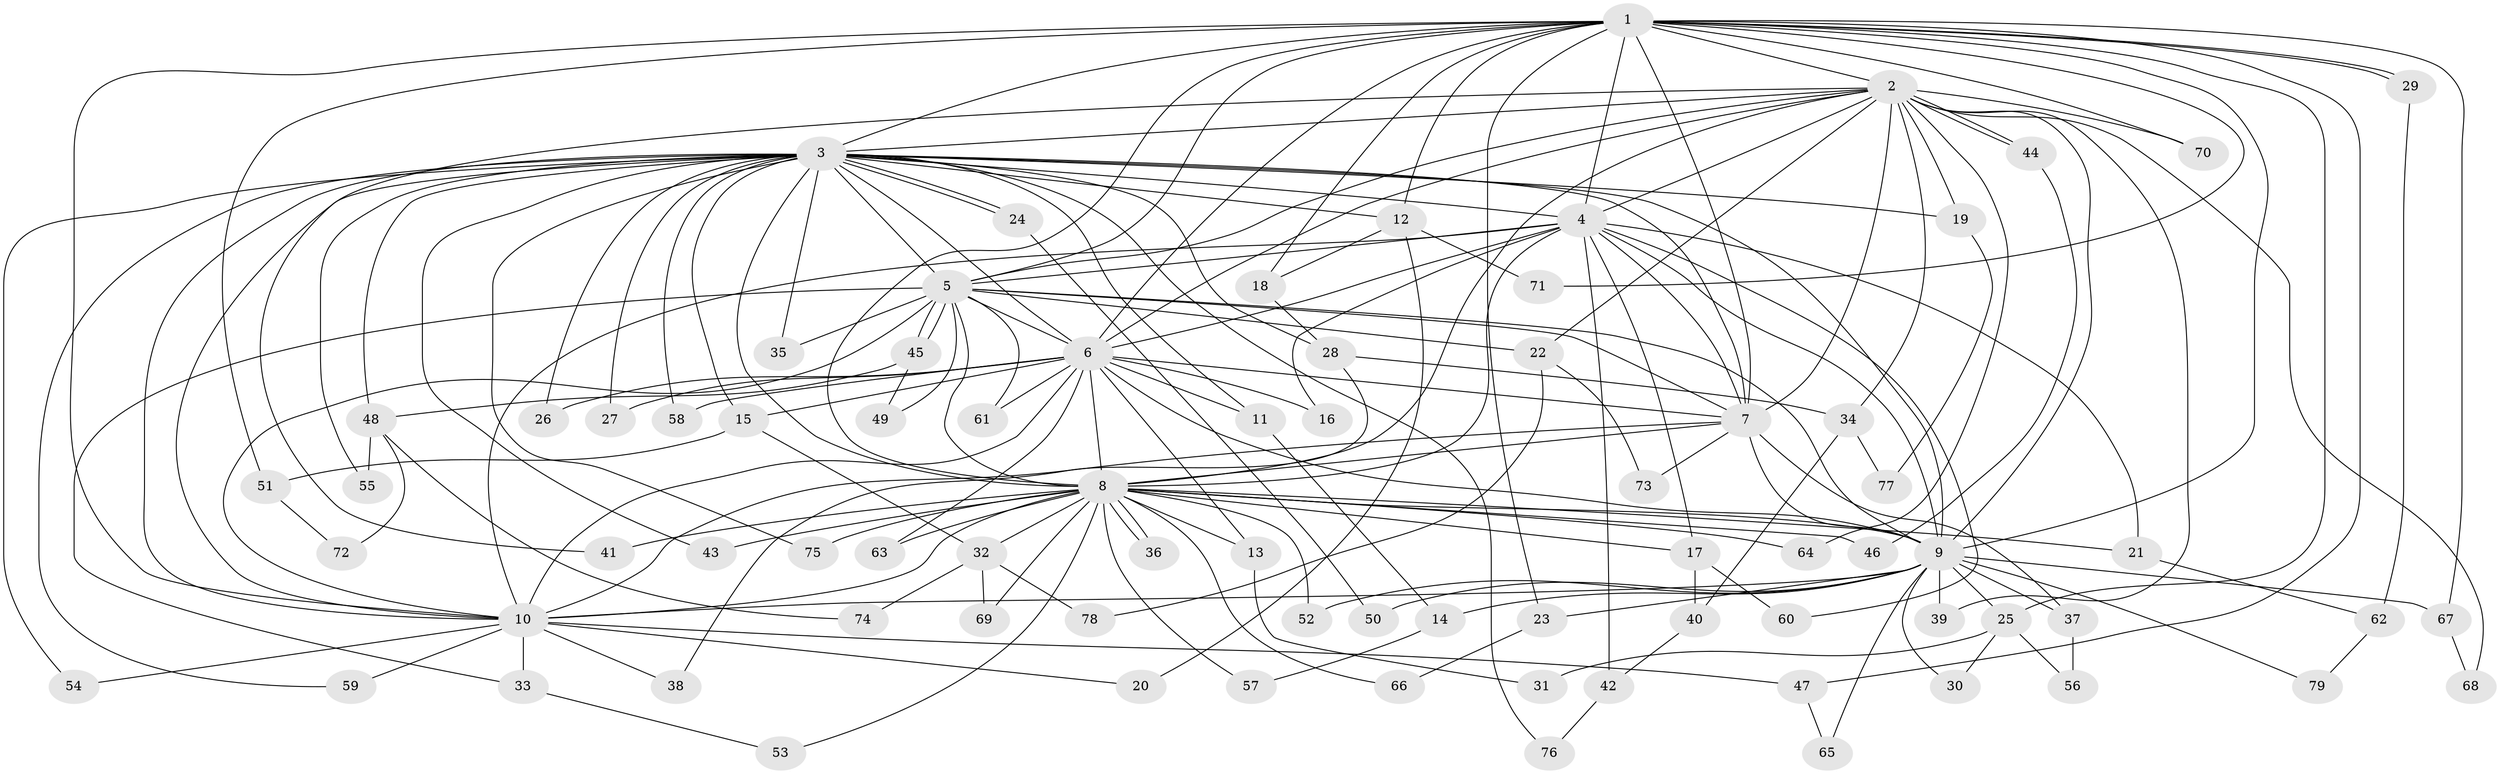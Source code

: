 // Generated by graph-tools (version 1.1) at 2025/25/03/09/25 03:25:50]
// undirected, 79 vertices, 183 edges
graph export_dot {
graph [start="1"]
  node [color=gray90,style=filled];
  1;
  2;
  3;
  4;
  5;
  6;
  7;
  8;
  9;
  10;
  11;
  12;
  13;
  14;
  15;
  16;
  17;
  18;
  19;
  20;
  21;
  22;
  23;
  24;
  25;
  26;
  27;
  28;
  29;
  30;
  31;
  32;
  33;
  34;
  35;
  36;
  37;
  38;
  39;
  40;
  41;
  42;
  43;
  44;
  45;
  46;
  47;
  48;
  49;
  50;
  51;
  52;
  53;
  54;
  55;
  56;
  57;
  58;
  59;
  60;
  61;
  62;
  63;
  64;
  65;
  66;
  67;
  68;
  69;
  70;
  71;
  72;
  73;
  74;
  75;
  76;
  77;
  78;
  79;
  1 -- 2;
  1 -- 3;
  1 -- 4;
  1 -- 5;
  1 -- 6;
  1 -- 7;
  1 -- 8;
  1 -- 9;
  1 -- 10;
  1 -- 12;
  1 -- 18;
  1 -- 23;
  1 -- 25;
  1 -- 29;
  1 -- 29;
  1 -- 47;
  1 -- 51;
  1 -- 67;
  1 -- 70;
  1 -- 71;
  2 -- 3;
  2 -- 4;
  2 -- 5;
  2 -- 6;
  2 -- 7;
  2 -- 8;
  2 -- 9;
  2 -- 10;
  2 -- 19;
  2 -- 22;
  2 -- 34;
  2 -- 39;
  2 -- 44;
  2 -- 44;
  2 -- 64;
  2 -- 68;
  2 -- 70;
  3 -- 4;
  3 -- 5;
  3 -- 6;
  3 -- 7;
  3 -- 8;
  3 -- 9;
  3 -- 10;
  3 -- 11;
  3 -- 12;
  3 -- 15;
  3 -- 19;
  3 -- 24;
  3 -- 24;
  3 -- 26;
  3 -- 27;
  3 -- 28;
  3 -- 35;
  3 -- 41;
  3 -- 43;
  3 -- 48;
  3 -- 54;
  3 -- 55;
  3 -- 58;
  3 -- 59;
  3 -- 75;
  3 -- 76;
  4 -- 5;
  4 -- 6;
  4 -- 7;
  4 -- 8;
  4 -- 9;
  4 -- 10;
  4 -- 16;
  4 -- 17;
  4 -- 21;
  4 -- 42;
  4 -- 60;
  5 -- 6;
  5 -- 7;
  5 -- 8;
  5 -- 9;
  5 -- 10;
  5 -- 22;
  5 -- 33;
  5 -- 35;
  5 -- 45;
  5 -- 45;
  5 -- 49;
  5 -- 61;
  6 -- 7;
  6 -- 8;
  6 -- 9;
  6 -- 10;
  6 -- 11;
  6 -- 13;
  6 -- 15;
  6 -- 16;
  6 -- 26;
  6 -- 27;
  6 -- 58;
  6 -- 61;
  6 -- 63;
  7 -- 8;
  7 -- 9;
  7 -- 10;
  7 -- 37;
  7 -- 73;
  8 -- 9;
  8 -- 10;
  8 -- 13;
  8 -- 17;
  8 -- 21;
  8 -- 32;
  8 -- 36;
  8 -- 36;
  8 -- 41;
  8 -- 43;
  8 -- 46;
  8 -- 52;
  8 -- 53;
  8 -- 57;
  8 -- 63;
  8 -- 64;
  8 -- 66;
  8 -- 69;
  8 -- 75;
  9 -- 10;
  9 -- 14;
  9 -- 23;
  9 -- 25;
  9 -- 30;
  9 -- 37;
  9 -- 39;
  9 -- 50;
  9 -- 52;
  9 -- 65;
  9 -- 67;
  9 -- 79;
  10 -- 20;
  10 -- 33;
  10 -- 38;
  10 -- 47;
  10 -- 54;
  10 -- 59;
  11 -- 14;
  12 -- 18;
  12 -- 20;
  12 -- 71;
  13 -- 31;
  14 -- 57;
  15 -- 32;
  15 -- 51;
  17 -- 40;
  17 -- 60;
  18 -- 28;
  19 -- 77;
  21 -- 62;
  22 -- 73;
  22 -- 78;
  23 -- 66;
  24 -- 50;
  25 -- 30;
  25 -- 31;
  25 -- 56;
  28 -- 34;
  28 -- 38;
  29 -- 62;
  32 -- 69;
  32 -- 74;
  32 -- 78;
  33 -- 53;
  34 -- 40;
  34 -- 77;
  37 -- 56;
  40 -- 42;
  42 -- 76;
  44 -- 46;
  45 -- 48;
  45 -- 49;
  47 -- 65;
  48 -- 55;
  48 -- 72;
  48 -- 74;
  51 -- 72;
  62 -- 79;
  67 -- 68;
}
